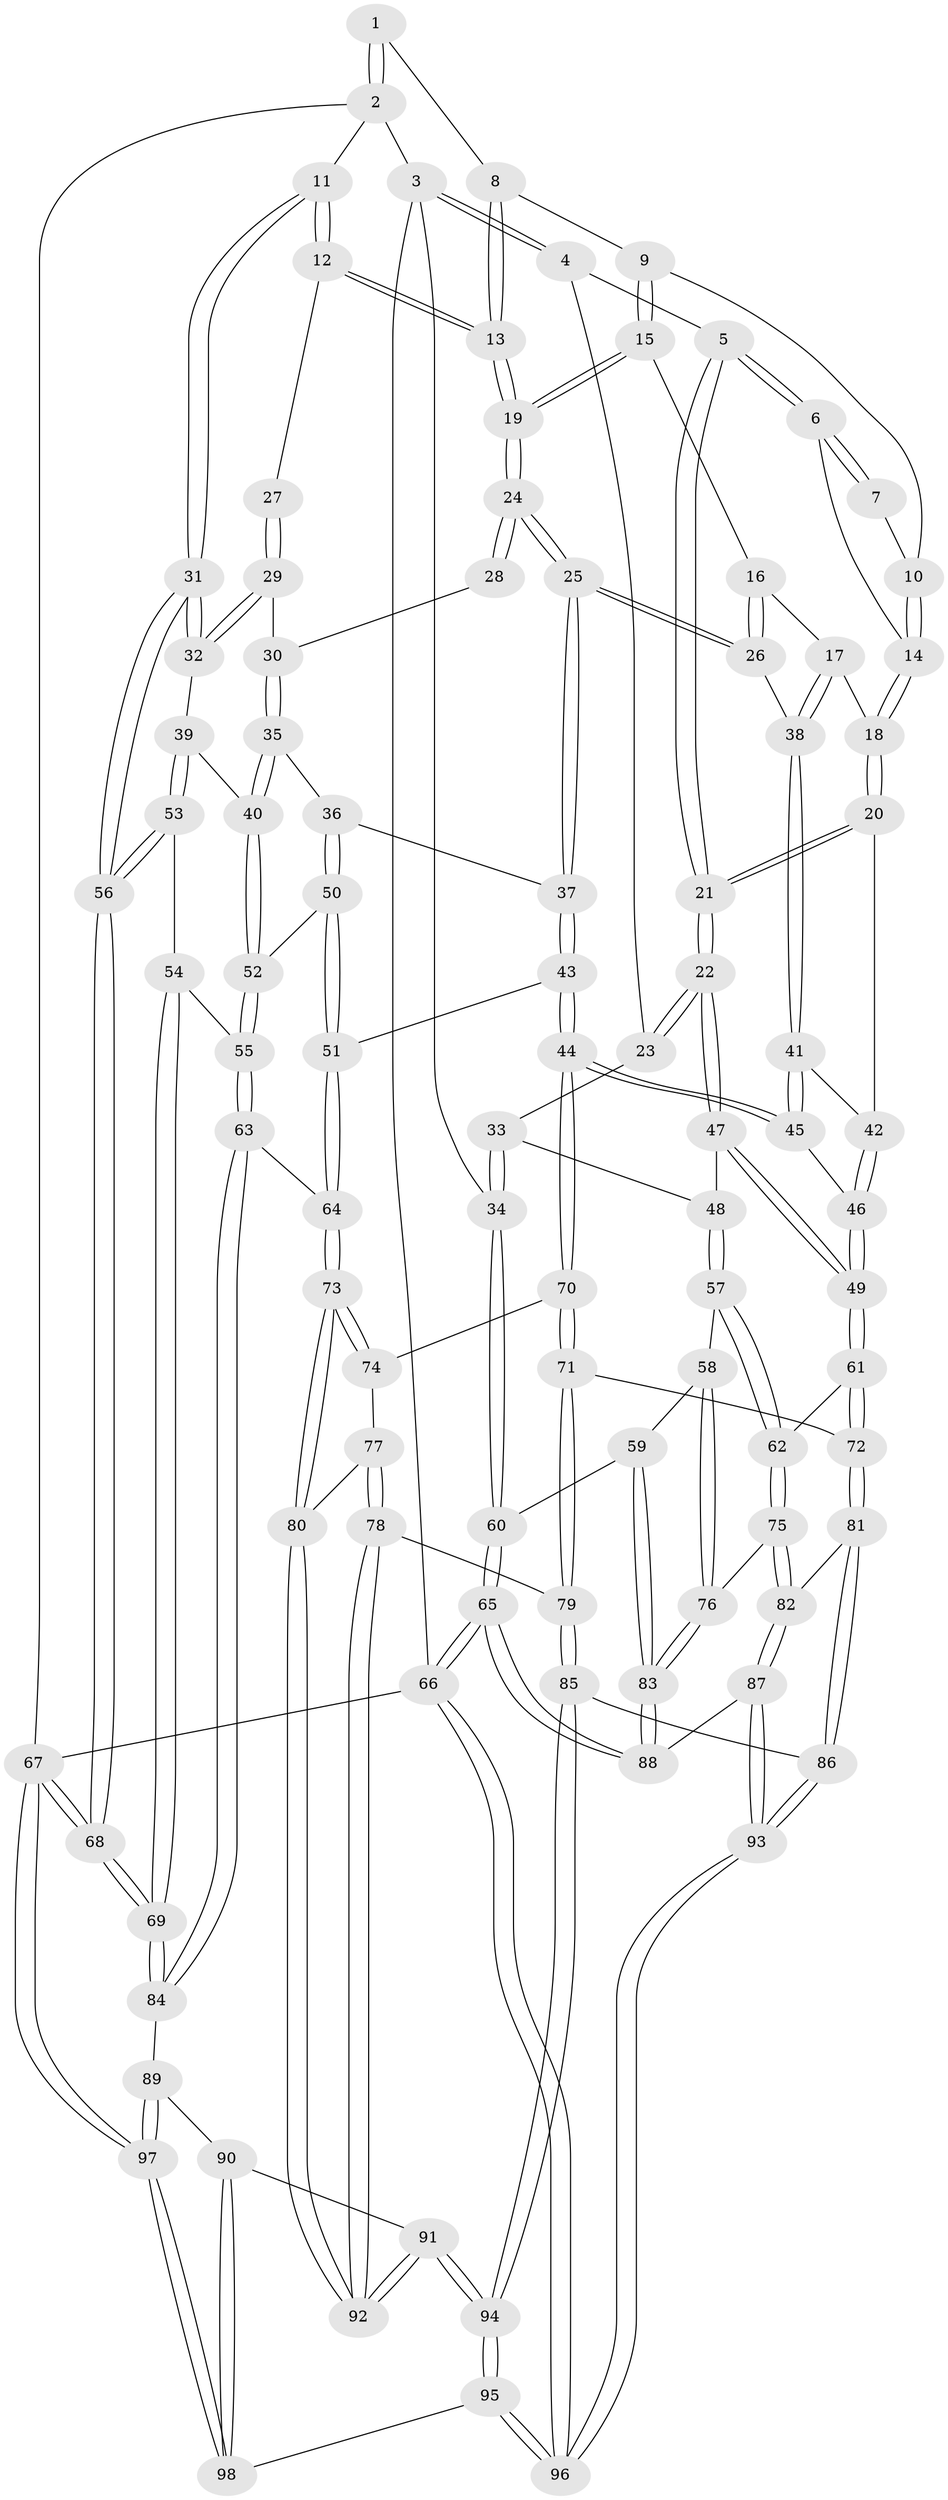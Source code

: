 // coarse degree distribution, {4: 0.4098360655737705, 5: 0.3770491803278688, 3: 0.14754098360655737, 6: 0.06557377049180328}
// Generated by graph-tools (version 1.1) at 2025/42/03/06/25 10:42:27]
// undirected, 98 vertices, 242 edges
graph export_dot {
graph [start="1"]
  node [color=gray90,style=filled];
  1 [pos="+0.6409560714847153+0"];
  2 [pos="+1+0"];
  3 [pos="+0+0"];
  4 [pos="+0+0"];
  5 [pos="+0+0"];
  6 [pos="+0+0"];
  7 [pos="+0.3337997991089667+0"];
  8 [pos="+0.6373864808855177+0"];
  9 [pos="+0.48400353985863964+0.07070615626176802"];
  10 [pos="+0.39590301732605176+0.05774347299846489"];
  11 [pos="+1+0"];
  12 [pos="+0.9897330511074091+0.11631866612219505"];
  13 [pos="+0.6929674838157764+0.098026147486049"];
  14 [pos="+0.3483187179486109+0.1201807874677216"];
  15 [pos="+0.5058407789354243+0.17419396237044804"];
  16 [pos="+0.4839315922192446+0.18701042984396213"];
  17 [pos="+0.36519781033071347+0.21604227994069503"];
  18 [pos="+0.32843210018482943+0.21481590100931855"];
  19 [pos="+0.6558410153303048+0.19977873664586018"];
  20 [pos="+0.2848522231990671+0.2453499149473819"];
  21 [pos="+0.25169576401549926+0.258039456918195"];
  22 [pos="+0.24765370266080175+0.26369873120399073"];
  23 [pos="+0.0818227970995635+0.25271401707424207"];
  24 [pos="+0.6612292133888857+0.22176520523501847"];
  25 [pos="+0.6592947213876653+0.3059861358959301"];
  26 [pos="+0.5051971153643364+0.3231364620394101"];
  27 [pos="+0.9761250940811531+0.13435973808286153"];
  28 [pos="+0.7989698618577038+0.22896339674385355"];
  29 [pos="+0.9122424341904095+0.2584671102810488"];
  30 [pos="+0.8401503666086718+0.2886573832176972"];
  31 [pos="+1+0.4124215702884272"];
  32 [pos="+0.9235074691698947+0.37818393486347995"];
  33 [pos="+0+0.3085091412106006"];
  34 [pos="+0+0.3165120520303727"];
  35 [pos="+0.7954698770931995+0.3410211875892695"];
  36 [pos="+0.6843720001417904+0.3305836579313952"];
  37 [pos="+0.663130343093373+0.3150979051312419"];
  38 [pos="+0.49334607922014684+0.32941424755646215"];
  39 [pos="+0.8763569063762+0.4098265661255476"];
  40 [pos="+0.8732582269902883+0.4093187246557017"];
  41 [pos="+0.48894542005520086+0.33644677542083185"];
  42 [pos="+0.42031440755353106+0.35983613219217214"];
  43 [pos="+0.5390838125316646+0.5115468244596472"];
  44 [pos="+0.5307885000847473+0.5151534676521902"];
  45 [pos="+0.5039137239671307+0.49426867997159935"];
  46 [pos="+0.4049759652574669+0.4615232863745881"];
  47 [pos="+0.2263393995510556+0.39989154485336054"];
  48 [pos="+0.1182266149033979+0.42720781092193794"];
  49 [pos="+0.2744028457209128+0.4777607961038193"];
  50 [pos="+0.7370117726777935+0.4736751247520816"];
  51 [pos="+0.61642859412145+0.5275004562454293"];
  52 [pos="+0.7592355110990711+0.4901565945039929"];
  53 [pos="+0.9118746360736756+0.5162042737970413"];
  54 [pos="+0.9007153095665091+0.5317461523883464"];
  55 [pos="+0.7931723198694329+0.587365847342037"];
  56 [pos="+1+0.4960335493070229"];
  57 [pos="+0.03874891254826001+0.5019438554897624"];
  58 [pos="+0.010246793247958992+0.5263298131828635"];
  59 [pos="+0+0.5352791988931868"];
  60 [pos="+0+0.5241492980213155"];
  61 [pos="+0.26857097798796514+0.5425601691347276"];
  62 [pos="+0.24735666847993282+0.5640920382371759"];
  63 [pos="+0.7814617869101436+0.6234291202238608"];
  64 [pos="+0.7361516863290868+0.6440069469557327"];
  65 [pos="+0+0.9480265806593893"];
  66 [pos="+0+1"];
  67 [pos="+1+1"];
  68 [pos="+1+0.7855446677133198"];
  69 [pos="+1+0.7782820405421514"];
  70 [pos="+0.5233670606268976+0.5457668665326637"];
  71 [pos="+0.4493646640669273+0.6423884651226905"];
  72 [pos="+0.3509623062858904+0.6184752664530735"];
  73 [pos="+0.6865972369473877+0.7004496086058578"];
  74 [pos="+0.5356031815137736+0.5620419352707672"];
  75 [pos="+0.1819251287092913+0.6361537205723831"];
  76 [pos="+0.16649379838588899+0.6365275616950385"];
  77 [pos="+0.5658490033432878+0.6491681308087106"];
  78 [pos="+0.5523690885899379+0.7646467467339978"];
  79 [pos="+0.468791554071546+0.7404945238515824"];
  80 [pos="+0.6751909076008836+0.7254908443509138"];
  81 [pos="+0.3061969639272904+0.7400469895806165"];
  82 [pos="+0.21329446805197147+0.7070385734783885"];
  83 [pos="+0.06655317597317122+0.7161878219497404"];
  84 [pos="+0.9779979436018172+0.784625605207873"];
  85 [pos="+0.3974253418978484+0.8061858743366506"];
  86 [pos="+0.3431055062997843+0.7949555479571947"];
  87 [pos="+0.16865253733715144+0.8296735493245756"];
  88 [pos="+0.05233500621745547+0.746904131219512"];
  89 [pos="+0.9224190741492183+0.8230235100709028"];
  90 [pos="+0.7474356244990505+0.8696941631675991"];
  91 [pos="+0.6561015764456178+0.832269020764238"];
  92 [pos="+0.6464673292235235+0.8054889309798621"];
  93 [pos="+0.19007141275391065+0.901574062396633"];
  94 [pos="+0.4641630451782151+1"];
  95 [pos="+0.44507271259021836+1"];
  96 [pos="+0.10718061088129464+1"];
  97 [pos="+0.8352938707357928+1"];
  98 [pos="+0.8296918547226236+1"];
  1 -- 2;
  1 -- 2;
  1 -- 8;
  2 -- 3;
  2 -- 11;
  2 -- 67;
  3 -- 4;
  3 -- 4;
  3 -- 34;
  3 -- 66;
  4 -- 5;
  4 -- 23;
  5 -- 6;
  5 -- 6;
  5 -- 21;
  5 -- 21;
  6 -- 7;
  6 -- 7;
  6 -- 14;
  7 -- 10;
  8 -- 9;
  8 -- 13;
  8 -- 13;
  9 -- 10;
  9 -- 15;
  9 -- 15;
  10 -- 14;
  10 -- 14;
  11 -- 12;
  11 -- 12;
  11 -- 31;
  11 -- 31;
  12 -- 13;
  12 -- 13;
  12 -- 27;
  13 -- 19;
  13 -- 19;
  14 -- 18;
  14 -- 18;
  15 -- 16;
  15 -- 19;
  15 -- 19;
  16 -- 17;
  16 -- 26;
  16 -- 26;
  17 -- 18;
  17 -- 38;
  17 -- 38;
  18 -- 20;
  18 -- 20;
  19 -- 24;
  19 -- 24;
  20 -- 21;
  20 -- 21;
  20 -- 42;
  21 -- 22;
  21 -- 22;
  22 -- 23;
  22 -- 23;
  22 -- 47;
  22 -- 47;
  23 -- 33;
  24 -- 25;
  24 -- 25;
  24 -- 28;
  24 -- 28;
  25 -- 26;
  25 -- 26;
  25 -- 37;
  25 -- 37;
  26 -- 38;
  27 -- 29;
  27 -- 29;
  28 -- 30;
  29 -- 30;
  29 -- 32;
  29 -- 32;
  30 -- 35;
  30 -- 35;
  31 -- 32;
  31 -- 32;
  31 -- 56;
  31 -- 56;
  32 -- 39;
  33 -- 34;
  33 -- 34;
  33 -- 48;
  34 -- 60;
  34 -- 60;
  35 -- 36;
  35 -- 40;
  35 -- 40;
  36 -- 37;
  36 -- 50;
  36 -- 50;
  37 -- 43;
  37 -- 43;
  38 -- 41;
  38 -- 41;
  39 -- 40;
  39 -- 53;
  39 -- 53;
  40 -- 52;
  40 -- 52;
  41 -- 42;
  41 -- 45;
  41 -- 45;
  42 -- 46;
  42 -- 46;
  43 -- 44;
  43 -- 44;
  43 -- 51;
  44 -- 45;
  44 -- 45;
  44 -- 70;
  44 -- 70;
  45 -- 46;
  46 -- 49;
  46 -- 49;
  47 -- 48;
  47 -- 49;
  47 -- 49;
  48 -- 57;
  48 -- 57;
  49 -- 61;
  49 -- 61;
  50 -- 51;
  50 -- 51;
  50 -- 52;
  51 -- 64;
  51 -- 64;
  52 -- 55;
  52 -- 55;
  53 -- 54;
  53 -- 56;
  53 -- 56;
  54 -- 55;
  54 -- 69;
  54 -- 69;
  55 -- 63;
  55 -- 63;
  56 -- 68;
  56 -- 68;
  57 -- 58;
  57 -- 62;
  57 -- 62;
  58 -- 59;
  58 -- 76;
  58 -- 76;
  59 -- 60;
  59 -- 83;
  59 -- 83;
  60 -- 65;
  60 -- 65;
  61 -- 62;
  61 -- 72;
  61 -- 72;
  62 -- 75;
  62 -- 75;
  63 -- 64;
  63 -- 84;
  63 -- 84;
  64 -- 73;
  64 -- 73;
  65 -- 66;
  65 -- 66;
  65 -- 88;
  65 -- 88;
  66 -- 96;
  66 -- 96;
  66 -- 67;
  67 -- 68;
  67 -- 68;
  67 -- 97;
  67 -- 97;
  68 -- 69;
  68 -- 69;
  69 -- 84;
  69 -- 84;
  70 -- 71;
  70 -- 71;
  70 -- 74;
  71 -- 72;
  71 -- 79;
  71 -- 79;
  72 -- 81;
  72 -- 81;
  73 -- 74;
  73 -- 74;
  73 -- 80;
  73 -- 80;
  74 -- 77;
  75 -- 76;
  75 -- 82;
  75 -- 82;
  76 -- 83;
  76 -- 83;
  77 -- 78;
  77 -- 78;
  77 -- 80;
  78 -- 79;
  78 -- 92;
  78 -- 92;
  79 -- 85;
  79 -- 85;
  80 -- 92;
  80 -- 92;
  81 -- 82;
  81 -- 86;
  81 -- 86;
  82 -- 87;
  82 -- 87;
  83 -- 88;
  83 -- 88;
  84 -- 89;
  85 -- 86;
  85 -- 94;
  85 -- 94;
  86 -- 93;
  86 -- 93;
  87 -- 88;
  87 -- 93;
  87 -- 93;
  89 -- 90;
  89 -- 97;
  89 -- 97;
  90 -- 91;
  90 -- 98;
  90 -- 98;
  91 -- 92;
  91 -- 92;
  91 -- 94;
  91 -- 94;
  93 -- 96;
  93 -- 96;
  94 -- 95;
  94 -- 95;
  95 -- 96;
  95 -- 96;
  95 -- 98;
  97 -- 98;
  97 -- 98;
}

